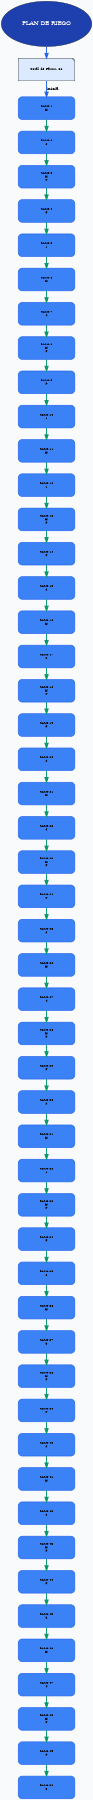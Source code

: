 digraph PlanRiego {
    rankdir=TB;
    node [shape=box, style="filled,rounded", fontsize=12, width=2.5, height=1];
    edge [color="#2563EB", penwidth=3, arrowsize=1.5];
    bgcolor="#F8FAFC";
    size="16,12";
    compound=true;

    "Titulo" [label="PLAN DE RIEGO", shape=ellipse, fillcolor="#1E40AF", fontcolor=white, fontsize=18, width=4, height=2];

    "InfoPlan" [label="Total de Pasos: 50", shape=note, fillcolor="#DBEAFE", fontsize=11];
    "Titulo" -> "InfoPlan";

    "Paso0" [label="PASO 1\nH", fillcolor="#3B82F6", color="#2563EB", penwidth=2, fontsize=10];
    "Paso1" [label="PASO 2\n2", fillcolor="#3B82F6", color="#2563EB", penwidth=2, fontsize=10];
    "Paso2" [label="PASO 3\nH\nP", fillcolor="#3B82F6", color="#2563EB", penwidth=2, fontsize=10];
    "Paso3" [label="PASO 4\nP", fillcolor="#3B82F6", color="#2563EB", penwidth=2, fontsize=10];
    "Paso4" [label="PASO 5\n1", fillcolor="#3B82F6", color="#2563EB", penwidth=2, fontsize=10];
    "Paso5" [label="PASO 6\nH", fillcolor="#3B82F6", color="#2563EB", penwidth=2, fontsize=10];
    "Paso6" [label="PASO 7\n4", fillcolor="#3B82F6", color="#2563EB", penwidth=2, fontsize=10];
    "Paso7" [label="PASO 8\nH\nP", fillcolor="#3B82F6", color="#2563EB", penwidth=2, fontsize=10];
    "Paso8" [label="PASO 9\nP", fillcolor="#3B82F6", color="#2563EB", penwidth=2, fontsize=10];
    "Paso9" [label="PASO 10\n1", fillcolor="#3B82F6", color="#2563EB", penwidth=2, fontsize=10];
    "Paso10" [label="PASO 11\nH", fillcolor="#3B82F6", color="#2563EB", penwidth=2, fontsize=10];
    "Paso11" [label="PASO 12\n1", fillcolor="#3B82F6", color="#2563EB", penwidth=2, fontsize=10];
    "Paso12" [label="PASO 13\nH\nP", fillcolor="#3B82F6", color="#2563EB", penwidth=2, fontsize=10];
    "Paso13" [label="PASO 14\nP", fillcolor="#3B82F6", color="#2563EB", penwidth=2, fontsize=10];
    "Paso14" [label="PASO 15\n2", fillcolor="#3B82F6", color="#2563EB", penwidth=2, fontsize=10];
    "Paso15" [label="PASO 16\nH", fillcolor="#3B82F6", color="#2563EB", penwidth=2, fontsize=10];
    "Paso16" [label="PASO 17\n3", fillcolor="#3B82F6", color="#2563EB", penwidth=2, fontsize=10];
    "Paso17" [label="PASO 18\nH\nP", fillcolor="#3B82F6", color="#2563EB", penwidth=2, fontsize=10];
    "Paso18" [label="PASO 19\nP", fillcolor="#3B82F6", color="#2563EB", penwidth=2, fontsize=10];
    "Paso19" [label="PASO 20\n2", fillcolor="#3B82F6", color="#2563EB", penwidth=2, fontsize=10];
    "Paso20" [label="PASO 21\nH", fillcolor="#3B82F6", color="#2563EB", penwidth=2, fontsize=10];
    "Paso21" [label="PASO 22\n2", fillcolor="#3B82F6", color="#2563EB", penwidth=2, fontsize=10];
    "Paso22" [label="PASO 23\nH\nP", fillcolor="#3B82F6", color="#2563EB", penwidth=2, fontsize=10];
    "Paso23" [label="PASO 24\nP", fillcolor="#3B82F6", color="#2563EB", penwidth=2, fontsize=10];
    "Paso24" [label="PASO 25\n2", fillcolor="#3B82F6", color="#2563EB", penwidth=2, fontsize=10];
    "Paso25" [label="PASO 26\nH", fillcolor="#3B82F6", color="#2563EB", penwidth=2, fontsize=10];
    "Paso26" [label="PASO 27\n4", fillcolor="#3B82F6", color="#2563EB", penwidth=2, fontsize=10];
    "Paso27" [label="PASO 28\nH\nP", fillcolor="#3B82F6", color="#2563EB", penwidth=2, fontsize=10];
    "Paso28" [label="PASO 29\nP", fillcolor="#3B82F6", color="#2563EB", penwidth=2, fontsize=10];
    "Paso29" [label="PASO 30\n2", fillcolor="#3B82F6", color="#2563EB", penwidth=2, fontsize=10];
    "Paso30" [label="PASO 31\nH", fillcolor="#3B82F6", color="#2563EB", penwidth=2, fontsize=10];
    "Paso31" [label="PASO 32\n1", fillcolor="#3B82F6", color="#2563EB", penwidth=2, fontsize=10];
    "Paso32" [label="PASO 33\nH\nP", fillcolor="#3B82F6", color="#2563EB", penwidth=2, fontsize=10];
    "Paso33" [label="PASO 34\nP", fillcolor="#3B82F6", color="#2563EB", penwidth=2, fontsize=10];
    "Paso34" [label="PASO 35\n2", fillcolor="#3B82F6", color="#2563EB", penwidth=2, fontsize=10];
    "Paso35" [label="PASO 36\nH", fillcolor="#3B82F6", color="#2563EB", penwidth=2, fontsize=10];
    "Paso36" [label="PASO 37\n3", fillcolor="#3B82F6", color="#2563EB", penwidth=2, fontsize=10];
    "Paso37" [label="PASO 38\nH\nP", fillcolor="#3B82F6", color="#2563EB", penwidth=2, fontsize=10];
    "Paso38" [label="PASO 39\nP", fillcolor="#3B82F6", color="#2563EB", penwidth=2, fontsize=10];
    "Paso39" [label="PASO 40\n2", fillcolor="#3B82F6", color="#2563EB", penwidth=2, fontsize=10];
    "Paso40" [label="PASO 41\nH", fillcolor="#3B82F6", color="#2563EB", penwidth=2, fontsize=10];
    "Paso41" [label="PASO 42\n2", fillcolor="#3B82F6", color="#2563EB", penwidth=2, fontsize=10];
    "Paso42" [label="PASO 43\nH\nP", fillcolor="#3B82F6", color="#2563EB", penwidth=2, fontsize=10];
    "Paso43" [label="PASO 44\nP", fillcolor="#3B82F6", color="#2563EB", penwidth=2, fontsize=10];
    "Paso44" [label="PASO 45\n3", fillcolor="#3B82F6", color="#2563EB", penwidth=2, fontsize=10];
    "Paso45" [label="PASO 46\nH", fillcolor="#3B82F6", color="#2563EB", penwidth=2, fontsize=10];
    "Paso46" [label="PASO 47\n4", fillcolor="#3B82F6", color="#2563EB", penwidth=2, fontsize=10];
    "Paso47" [label="PASO 48\nH\nP", fillcolor="#3B82F6", color="#2563EB", penwidth=2, fontsize=10];
    "Paso48" [label="PASO 49\nP", fillcolor="#3B82F6", color="#2563EB", penwidth=2, fontsize=10];
    "Paso49" [label="PASO 50\n3", fillcolor="#3B82F6", color="#2563EB", penwidth=2, fontsize=10];
    "InfoPlan" -> "Paso0" [label="inicia"];
    "Paso0" -> "Paso1" [color="#059669"];
    "Paso1" -> "Paso2" [color="#059669"];
    "Paso2" -> "Paso3" [color="#059669"];
    "Paso3" -> "Paso4" [color="#059669"];
    "Paso4" -> "Paso5" [color="#059669"];
    "Paso5" -> "Paso6" [color="#059669"];
    "Paso6" -> "Paso7" [color="#059669"];
    "Paso7" -> "Paso8" [color="#059669"];
    "Paso8" -> "Paso9" [color="#059669"];
    "Paso9" -> "Paso10" [color="#059669"];
    "Paso10" -> "Paso11" [color="#059669"];
    "Paso11" -> "Paso12" [color="#059669"];
    "Paso12" -> "Paso13" [color="#059669"];
    "Paso13" -> "Paso14" [color="#059669"];
    "Paso14" -> "Paso15" [color="#059669"];
    "Paso15" -> "Paso16" [color="#059669"];
    "Paso16" -> "Paso17" [color="#059669"];
    "Paso17" -> "Paso18" [color="#059669"];
    "Paso18" -> "Paso19" [color="#059669"];
    "Paso19" -> "Paso20" [color="#059669"];
    "Paso20" -> "Paso21" [color="#059669"];
    "Paso21" -> "Paso22" [color="#059669"];
    "Paso22" -> "Paso23" [color="#059669"];
    "Paso23" -> "Paso24" [color="#059669"];
    "Paso24" -> "Paso25" [color="#059669"];
    "Paso25" -> "Paso26" [color="#059669"];
    "Paso26" -> "Paso27" [color="#059669"];
    "Paso27" -> "Paso28" [color="#059669"];
    "Paso28" -> "Paso29" [color="#059669"];
    "Paso29" -> "Paso30" [color="#059669"];
    "Paso30" -> "Paso31" [color="#059669"];
    "Paso31" -> "Paso32" [color="#059669"];
    "Paso32" -> "Paso33" [color="#059669"];
    "Paso33" -> "Paso34" [color="#059669"];
    "Paso34" -> "Paso35" [color="#059669"];
    "Paso35" -> "Paso36" [color="#059669"];
    "Paso36" -> "Paso37" [color="#059669"];
    "Paso37" -> "Paso38" [color="#059669"];
    "Paso38" -> "Paso39" [color="#059669"];
    "Paso39" -> "Paso40" [color="#059669"];
    "Paso40" -> "Paso41" [color="#059669"];
    "Paso41" -> "Paso42" [color="#059669"];
    "Paso42" -> "Paso43" [color="#059669"];
    "Paso43" -> "Paso44" [color="#059669"];
    "Paso44" -> "Paso45" [color="#059669"];
    "Paso45" -> "Paso46" [color="#059669"];
    "Paso46" -> "Paso47" [color="#059669"];
    "Paso47" -> "Paso48" [color="#059669"];
    "Paso48" -> "Paso49" [color="#059669"];
}
